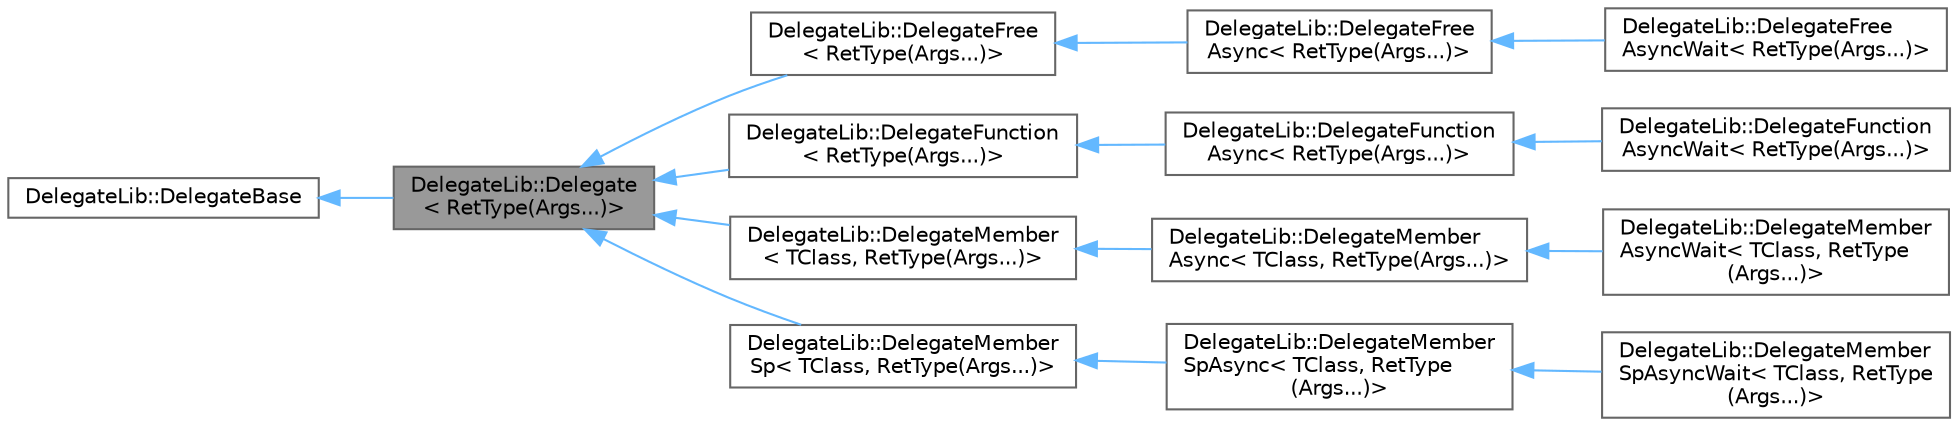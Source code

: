 digraph "DelegateLib::Delegate&lt; RetType(Args...)&gt;"
{
 // LATEX_PDF_SIZE
  bgcolor="transparent";
  edge [fontname=Helvetica,fontsize=10,labelfontname=Helvetica,labelfontsize=10];
  node [fontname=Helvetica,fontsize=10,shape=box,height=0.2,width=0.4];
  rankdir="LR";
  Node1 [id="Node000001",label="DelegateLib::Delegate\l\< RetType(Args...)\>",height=0.2,width=0.4,color="gray40", fillcolor="grey60", style="filled", fontcolor="black",tooltip="Template base class for all delegates."];
  Node2 -> Node1 [id="edge1_Node000001_Node000002",dir="back",color="steelblue1",style="solid",tooltip=" "];
  Node2 [id="Node000002",label="DelegateLib::DelegateBase",height=0.2,width=0.4,color="gray40", fillcolor="white", style="filled",URL="$class_delegate_lib_1_1_delegate_base.html",tooltip="Non-template base class for all delegates."];
  Node1 -> Node3 [id="edge2_Node000001_Node000003",dir="back",color="steelblue1",style="solid",tooltip=" "];
  Node3 [id="Node000003",label="DelegateLib::DelegateFree\l\< RetType(Args...)\>",height=0.2,width=0.4,color="gray40", fillcolor="white", style="filled",URL="$class_delegate_lib_1_1_delegate_free_3_01_ret_type_07_args_8_8_8_08_4.html",tooltip="DelegateFree class synchronously invokes a free target function."];
  Node3 -> Node4 [id="edge3_Node000003_Node000004",dir="back",color="steelblue1",style="solid",tooltip=" "];
  Node4 [id="Node000004",label="DelegateLib::DelegateFree\lAsync\< RetType(Args...)\>",height=0.2,width=0.4,color="gray40", fillcolor="white", style="filled",URL="$class_delegate_lib_1_1_delegate_free_async_3_01_ret_type_07_args_8_8_8_08_4.html",tooltip=" "];
  Node4 -> Node5 [id="edge4_Node000004_Node000005",dir="back",color="steelblue1",style="solid",tooltip=" "];
  Node5 [id="Node000005",label="DelegateLib::DelegateFree\lAsyncWait\< RetType(Args...)\>",height=0.2,width=0.4,color="gray40", fillcolor="white", style="filled",URL="$class_delegate_lib_1_1_delegate_free_async_wait_3_01_ret_type_07_args_8_8_8_08_4.html",tooltip=" "];
  Node1 -> Node6 [id="edge5_Node000001_Node000006",dir="back",color="steelblue1",style="solid",tooltip=" "];
  Node6 [id="Node000006",label="DelegateLib::DelegateFunction\l\< RetType(Args...)\>",height=0.2,width=0.4,color="gray40", fillcolor="white", style="filled",URL="$class_delegate_lib_1_1_delegate_function_3_01_ret_type_07_args_8_8_8_08_4.html",tooltip=" "];
  Node6 -> Node7 [id="edge6_Node000006_Node000007",dir="back",color="steelblue1",style="solid",tooltip=" "];
  Node7 [id="Node000007",label="DelegateLib::DelegateFunction\lAsync\< RetType(Args...)\>",height=0.2,width=0.4,color="gray40", fillcolor="white", style="filled",URL="$class_delegate_lib_1_1_delegate_function_async_3_01_ret_type_07_args_8_8_8_08_4.html",tooltip=" "];
  Node7 -> Node8 [id="edge7_Node000007_Node000008",dir="back",color="steelblue1",style="solid",tooltip=" "];
  Node8 [id="Node000008",label="DelegateLib::DelegateFunction\lAsyncWait\< RetType(Args...)\>",height=0.2,width=0.4,color="gray40", fillcolor="white", style="filled",URL="$class_delegate_lib_1_1_delegate_function_async_wait_3_01_ret_type_07_args_8_8_8_08_4.html",tooltip=" "];
  Node1 -> Node9 [id="edge8_Node000001_Node000009",dir="back",color="steelblue1",style="solid",tooltip=" "];
  Node9 [id="Node000009",label="DelegateLib::DelegateMember\l\< TClass, RetType(Args...)\>",height=0.2,width=0.4,color="gray40", fillcolor="white", style="filled",URL="$class_delegate_lib_1_1_delegate_member_3_01_t_class_00_01_ret_type_07_args_8_8_8_08_4.html",tooltip=" "];
  Node9 -> Node10 [id="edge9_Node000009_Node000010",dir="back",color="steelblue1",style="solid",tooltip=" "];
  Node10 [id="Node000010",label="DelegateLib::DelegateMember\lAsync\< TClass, RetType(Args...)\>",height=0.2,width=0.4,color="gray40", fillcolor="white", style="filled",URL="$class_delegate_lib_1_1_delegate_member_async_3_01_t_class_00_01_ret_type_07_args_8_8_8_08_4.html",tooltip=" "];
  Node10 -> Node11 [id="edge10_Node000010_Node000011",dir="back",color="steelblue1",style="solid",tooltip=" "];
  Node11 [id="Node000011",label="DelegateLib::DelegateMember\lAsyncWait\< TClass, RetType\l(Args...)\>",height=0.2,width=0.4,color="gray40", fillcolor="white", style="filled",URL="$class_delegate_lib_1_1_delegate_member_async_wait_3_01_t_class_00_01_ret_type_07_args_8_8_8_08_4.html",tooltip=" "];
  Node1 -> Node12 [id="edge11_Node000001_Node000012",dir="back",color="steelblue1",style="solid",tooltip=" "];
  Node12 [id="Node000012",label="DelegateLib::DelegateMember\lSp\< TClass, RetType(Args...)\>",height=0.2,width=0.4,color="gray40", fillcolor="white", style="filled",URL="$class_delegate_lib_1_1_delegate_member_sp_3_01_t_class_00_01_ret_type_07_args_8_8_8_08_4.html",tooltip=" "];
  Node12 -> Node13 [id="edge12_Node000012_Node000013",dir="back",color="steelblue1",style="solid",tooltip=" "];
  Node13 [id="Node000013",label="DelegateLib::DelegateMember\lSpAsync\< TClass, RetType\l(Args...)\>",height=0.2,width=0.4,color="gray40", fillcolor="white", style="filled",URL="$class_delegate_lib_1_1_delegate_member_sp_async_3_01_t_class_00_01_ret_type_07_args_8_8_8_08_4.html",tooltip=" "];
  Node13 -> Node14 [id="edge13_Node000013_Node000014",dir="back",color="steelblue1",style="solid",tooltip=" "];
  Node14 [id="Node000014",label="DelegateLib::DelegateMember\lSpAsyncWait\< TClass, RetType\l(Args...)\>",height=0.2,width=0.4,color="gray40", fillcolor="white", style="filled",URL="$class_delegate_lib_1_1_delegate_member_sp_async_wait_3_01_t_class_00_01_ret_type_07_args_8_8_8_08_4.html",tooltip=" "];
}
